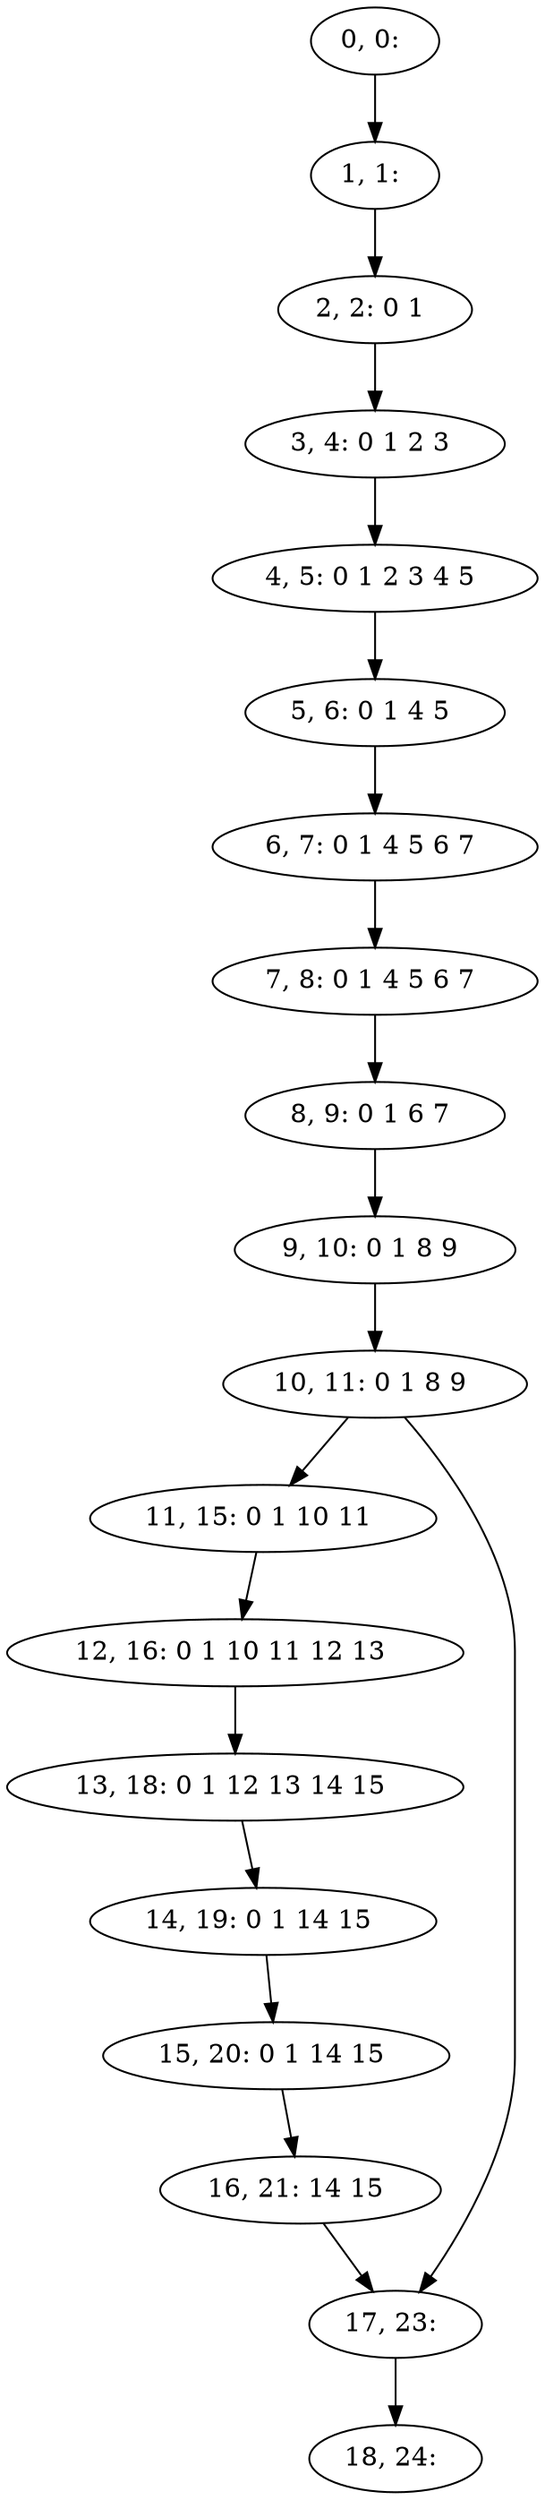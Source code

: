 digraph G {
0[label="0, 0: "];
1[label="1, 1: "];
2[label="2, 2: 0 1 "];
3[label="3, 4: 0 1 2 3 "];
4[label="4, 5: 0 1 2 3 4 5 "];
5[label="5, 6: 0 1 4 5 "];
6[label="6, 7: 0 1 4 5 6 7 "];
7[label="7, 8: 0 1 4 5 6 7 "];
8[label="8, 9: 0 1 6 7 "];
9[label="9, 10: 0 1 8 9 "];
10[label="10, 11: 0 1 8 9 "];
11[label="11, 15: 0 1 10 11 "];
12[label="12, 16: 0 1 10 11 12 13 "];
13[label="13, 18: 0 1 12 13 14 15 "];
14[label="14, 19: 0 1 14 15 "];
15[label="15, 20: 0 1 14 15 "];
16[label="16, 21: 14 15 "];
17[label="17, 23: "];
18[label="18, 24: "];
0->1 ;
1->2 ;
2->3 ;
3->4 ;
4->5 ;
5->6 ;
6->7 ;
7->8 ;
8->9 ;
9->10 ;
10->11 ;
10->17 ;
11->12 ;
12->13 ;
13->14 ;
14->15 ;
15->16 ;
16->17 ;
17->18 ;
}

